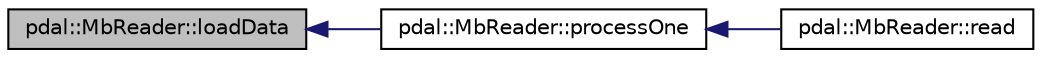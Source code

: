 digraph "pdal::MbReader::loadData"
{
  edge [fontname="Helvetica",fontsize="10",labelfontname="Helvetica",labelfontsize="10"];
  node [fontname="Helvetica",fontsize="10",shape=record];
  rankdir="LR";
  Node1 [label="pdal::MbReader::loadData",height=0.2,width=0.4,color="black", fillcolor="grey75", style="filled", fontcolor="black"];
  Node1 -> Node2 [dir="back",color="midnightblue",fontsize="10",style="solid",fontname="Helvetica"];
  Node2 [label="pdal::MbReader::processOne",height=0.2,width=0.4,color="black", fillcolor="white", style="filled",URL="$classpdal_1_1MbReader.html#a75f63491dac023afbb20fbcda6c8d659"];
  Node2 -> Node3 [dir="back",color="midnightblue",fontsize="10",style="solid",fontname="Helvetica"];
  Node3 [label="pdal::MbReader::read",height=0.2,width=0.4,color="black", fillcolor="white", style="filled",URL="$classpdal_1_1MbReader.html#aacabf834349474a12eca508bd19ac1e6"];
}
